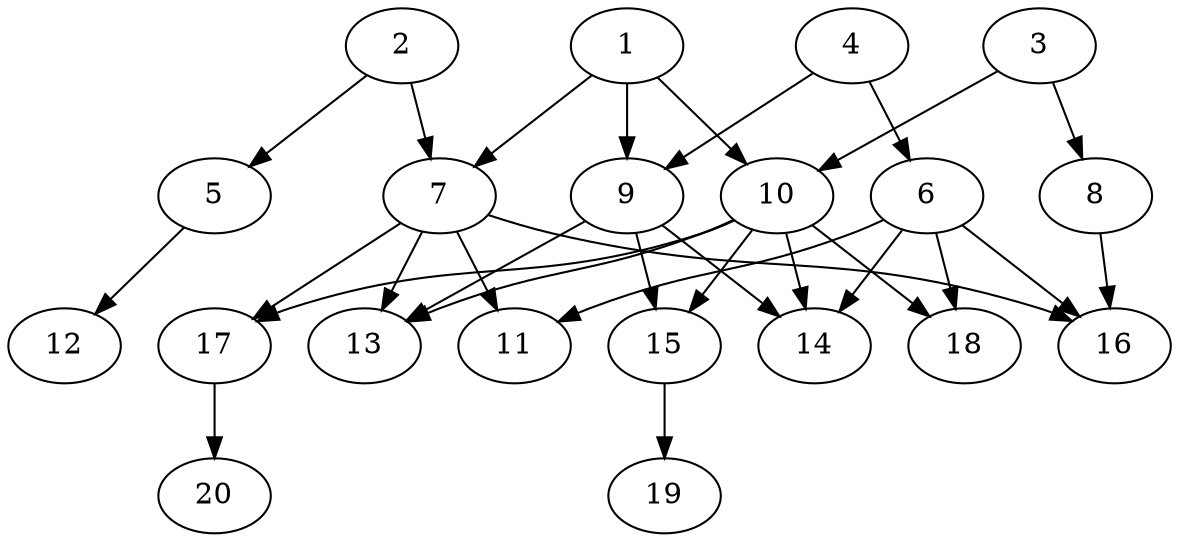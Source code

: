 // DAG automatically generated by daggen at Wed Jul 24 22:02:40 2019
// ./daggen --dot -n 20 --ccr 0.3 --fat 0.6 --regular 0.5 --density 0.5 --mindata 5242880 --maxdata 52428800 
digraph G {
  1 [size="131375787", alpha="0.03", expect_size="39412736"] 
  1 -> 7 [size ="39412736"]
  1 -> 9 [size ="39412736"]
  1 -> 10 [size ="39412736"]
  2 [size="63303680", alpha="0.01", expect_size="18991104"] 
  2 -> 5 [size ="18991104"]
  2 -> 7 [size ="18991104"]
  3 [size="31365120", alpha="0.08", expect_size="9409536"] 
  3 -> 8 [size ="9409536"]
  3 -> 10 [size ="9409536"]
  4 [size="108919467", alpha="0.17", expect_size="32675840"] 
  4 -> 6 [size ="32675840"]
  4 -> 9 [size ="32675840"]
  5 [size="102191787", alpha="0.04", expect_size="30657536"] 
  5 -> 12 [size ="30657536"]
  6 [size="78960640", alpha="0.16", expect_size="23688192"] 
  6 -> 11 [size ="23688192"]
  6 -> 14 [size ="23688192"]
  6 -> 16 [size ="23688192"]
  6 -> 18 [size ="23688192"]
  7 [size="148538027", alpha="0.10", expect_size="44561408"] 
  7 -> 11 [size ="44561408"]
  7 -> 13 [size ="44561408"]
  7 -> 16 [size ="44561408"]
  7 -> 17 [size ="44561408"]
  8 [size="77001387", alpha="0.16", expect_size="23100416"] 
  8 -> 16 [size ="23100416"]
  9 [size="118848853", alpha="0.09", expect_size="35654656"] 
  9 -> 13 [size ="35654656"]
  9 -> 14 [size ="35654656"]
  9 -> 15 [size ="35654656"]
  10 [size="163908267", alpha="0.08", expect_size="49172480"] 
  10 -> 13 [size ="49172480"]
  10 -> 14 [size ="49172480"]
  10 -> 15 [size ="49172480"]
  10 -> 17 [size ="49172480"]
  10 -> 18 [size ="49172480"]
  11 [size="35860480", alpha="0.15", expect_size="10758144"] 
  12 [size="59013120", alpha="0.14", expect_size="17703936"] 
  13 [size="70154240", alpha="0.07", expect_size="21046272"] 
  14 [size="133614933", alpha="0.07", expect_size="40084480"] 
  15 [size="112718507", alpha="0.08", expect_size="33815552"] 
  15 -> 19 [size ="33815552"]
  16 [size="145179307", alpha="0.12", expect_size="43553792"] 
  17 [size="110800213", alpha="0.03", expect_size="33240064"] 
  17 -> 20 [size ="33240064"]
  18 [size="33177600", alpha="0.00", expect_size="9953280"] 
  19 [size="156501333", alpha="0.02", expect_size="46950400"] 
  20 [size="69669547", alpha="0.16", expect_size="20900864"] 
}
